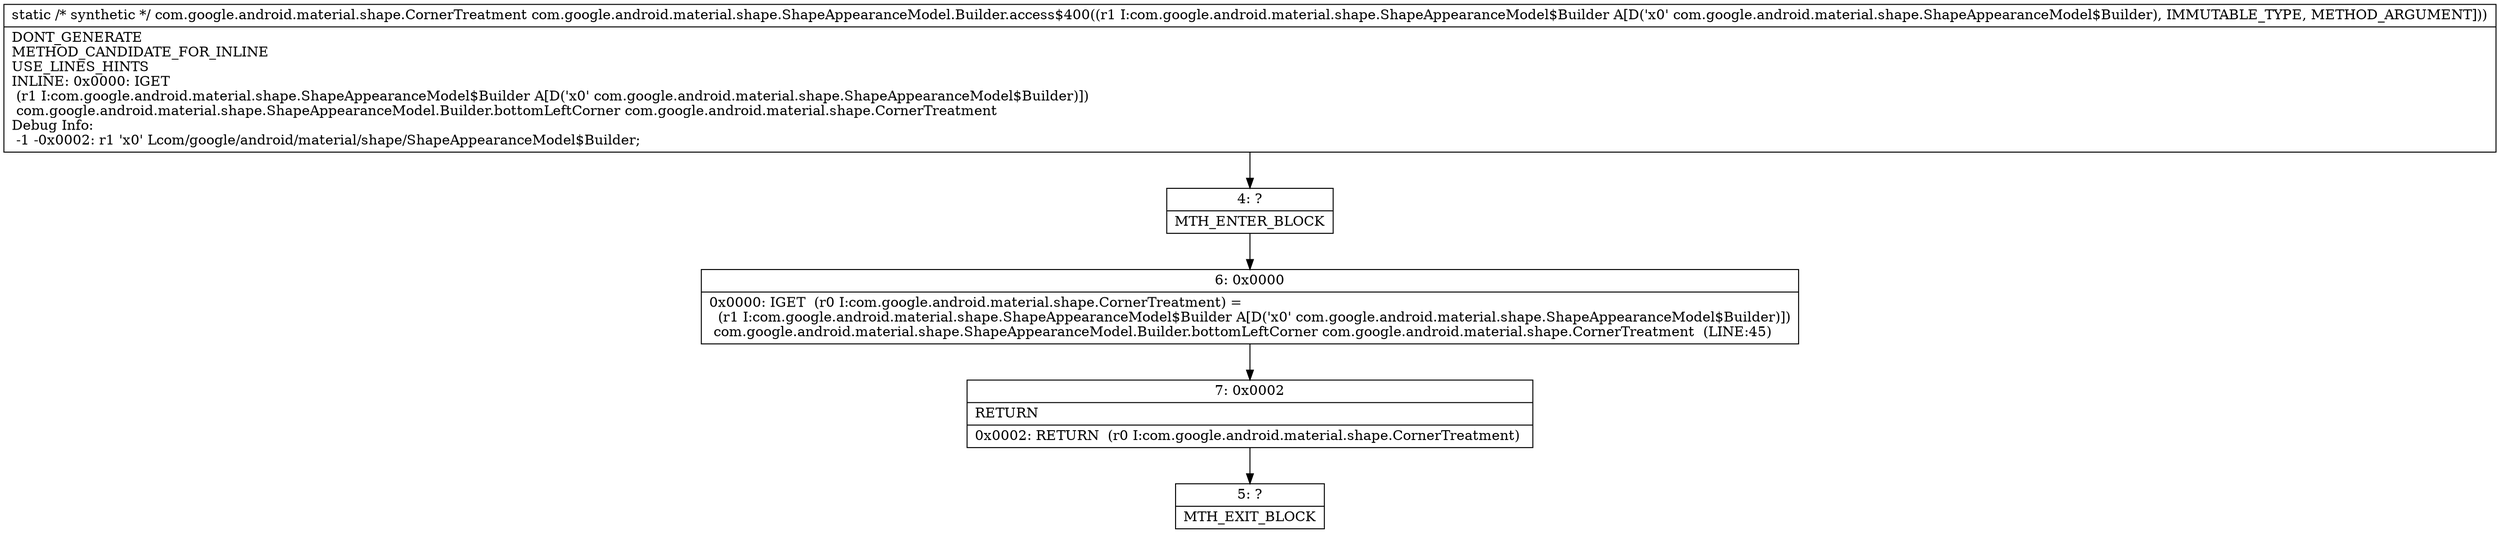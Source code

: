 digraph "CFG forcom.google.android.material.shape.ShapeAppearanceModel.Builder.access$400(Lcom\/google\/android\/material\/shape\/ShapeAppearanceModel$Builder;)Lcom\/google\/android\/material\/shape\/CornerTreatment;" {
Node_4 [shape=record,label="{4\:\ ?|MTH_ENTER_BLOCK\l}"];
Node_6 [shape=record,label="{6\:\ 0x0000|0x0000: IGET  (r0 I:com.google.android.material.shape.CornerTreatment) = \l  (r1 I:com.google.android.material.shape.ShapeAppearanceModel$Builder A[D('x0' com.google.android.material.shape.ShapeAppearanceModel$Builder)])\l com.google.android.material.shape.ShapeAppearanceModel.Builder.bottomLeftCorner com.google.android.material.shape.CornerTreatment  (LINE:45)\l}"];
Node_7 [shape=record,label="{7\:\ 0x0002|RETURN\l|0x0002: RETURN  (r0 I:com.google.android.material.shape.CornerTreatment) \l}"];
Node_5 [shape=record,label="{5\:\ ?|MTH_EXIT_BLOCK\l}"];
MethodNode[shape=record,label="{static \/* synthetic *\/ com.google.android.material.shape.CornerTreatment com.google.android.material.shape.ShapeAppearanceModel.Builder.access$400((r1 I:com.google.android.material.shape.ShapeAppearanceModel$Builder A[D('x0' com.google.android.material.shape.ShapeAppearanceModel$Builder), IMMUTABLE_TYPE, METHOD_ARGUMENT]))  | DONT_GENERATE\lMETHOD_CANDIDATE_FOR_INLINE\lUSE_LINES_HINTS\lINLINE: 0x0000: IGET  \l  (r1 I:com.google.android.material.shape.ShapeAppearanceModel$Builder A[D('x0' com.google.android.material.shape.ShapeAppearanceModel$Builder)])\l com.google.android.material.shape.ShapeAppearanceModel.Builder.bottomLeftCorner com.google.android.material.shape.CornerTreatment\lDebug Info:\l  \-1 \-0x0002: r1 'x0' Lcom\/google\/android\/material\/shape\/ShapeAppearanceModel$Builder;\l}"];
MethodNode -> Node_4;Node_4 -> Node_6;
Node_6 -> Node_7;
Node_7 -> Node_5;
}


